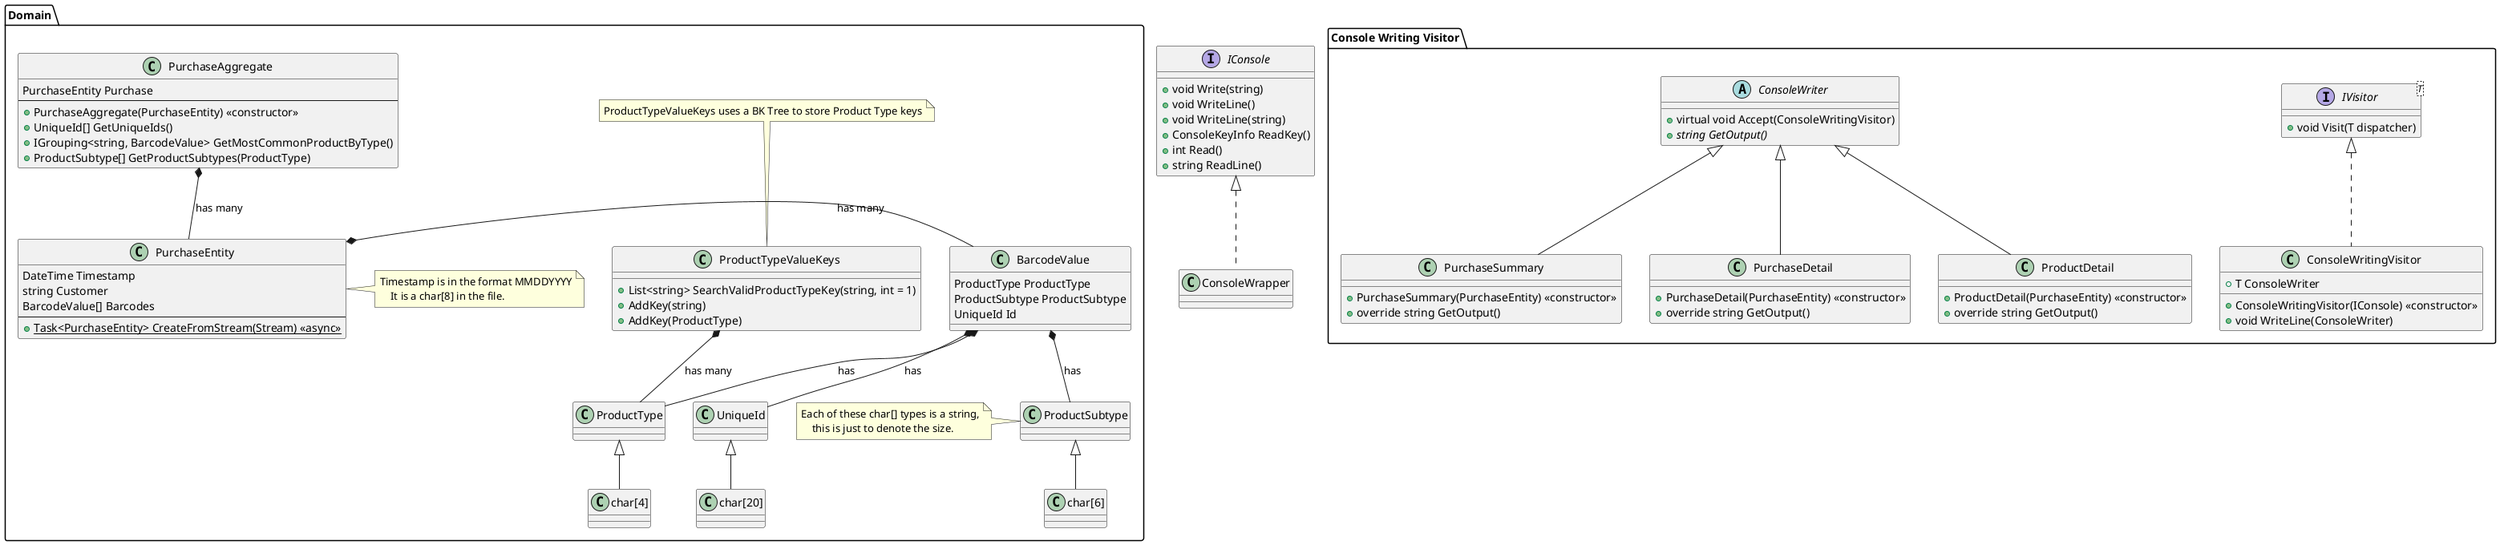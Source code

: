 @startuml
package "Domain" as Domain {
    class ProductTypeValueKeys {
        +List<string> SearchValidProductTypeKey(string, int = 1)
        +AddKey(string)
        +AddKey(ProductType)
    }
    note top
    ProductTypeValueKeys uses a BK Tree to store Product Type keys
    end note

    class PurchaseEntity {
        DateTime Timestamp
        string Customer
        BarcodeValue[] Barcodes
        --
        {static} +Task<PurchaseEntity> CreateFromStream(Stream) <<async>>
    }
    note left
    Timestamp is in the format MMDDYYYY
        It is a char[8] in the file.
    end note

    class PurchaseAggregate {
        PurchaseEntity Purchase
        --
        +PurchaseAggregate(PurchaseEntity) <<constructor>>
        +UniqueId[] GetUniqueIds()
        +IGrouping<string, BarcodeValue> GetMostCommonProductByType()
        +ProductSubtype[] GetProductSubtypes(ProductType)
    }

    class "char[4]" as char4
    class "char[6]" as char6
    class "char[20]" as char20

    ProductType <|-- char4
    ProductSubtype <|-- char6
    UniqueId <|-- char20
    note left of ProductSubtype
    Each of these char[] types is a string,
        this is just to denote the size.
    end note

    class BarcodeValue {
        ProductType ProductType
        ProductSubtype ProductSubtype
        UniqueId Id
    }

    BarcodeValue *-- ProductType : has
    BarcodeValue *-- ProductSubtype : has
    BarcodeValue *-- UniqueId : has

    ProductTypeValueKeys *-- ProductType : has many

    PurchaseEntity *- BarcodeValue : has many

    PurchaseAggregate *-- PurchaseEntity : has many
}

package "Console Writing Visitor" as ConsoleWritingVisitor {
    interface IVisitor<T> {
        +void Visit(T dispatcher)
    }
    class ConsoleWritingVisitor implements IVisitor {
        +T ConsoleWriter
        +ConsoleWritingVisitor(IConsole) <<constructor>>
        +void WriteLine(ConsoleWriter)
    }
    abstract class ConsoleWriter {
        +virtual void Accept(ConsoleWritingVisitor)
        +{abstract} string GetOutput()
    }
    class PurchaseSummary extends ConsoleWriter {
        +PurchaseSummary(PurchaseEntity) <<constructor>>
        +override string GetOutput()
    }
    class PurchaseDetail extends ConsoleWriter {
        +PurchaseDetail(PurchaseEntity) <<constructor>>
        +override string GetOutput()
    }
    class ProductDetail extends ConsoleWriter {
        +ProductDetail(PurchaseEntity) <<constructor>>
        +override string GetOutput()
    }
}

interface IConsole {
    +void Write(string)
    +void WriteLine()
    +void WriteLine(string)
    +ConsoleKeyInfo ReadKey()
    +int Read()
    +string ReadLine()

}

class ConsoleWrapper implements IConsole 
@enduml